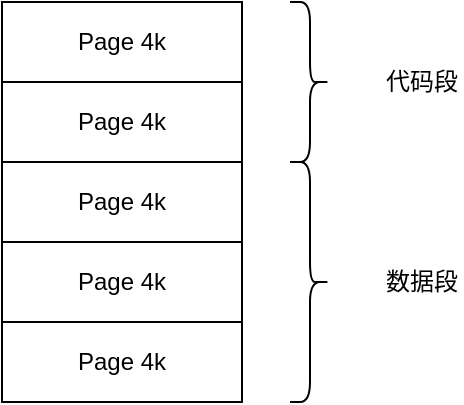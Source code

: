 <mxfile version="14.1.9" type="github">
  <diagram id="6IUKlOMLE9OSGgECm1Cl" name="Page-1">
    <mxGraphModel dx="946" dy="536" grid="1" gridSize="10" guides="0" tooltips="1" connect="1" arrows="1" fold="1" page="1" pageScale="1" pageWidth="827" pageHeight="1169" math="0" shadow="0">
      <root>
        <mxCell id="0" />
        <mxCell id="1" parent="0" />
        <mxCell id="iDDoLLVezc7MzI6JggZh-1" value="" style="shape=table;html=1;whiteSpace=wrap;startSize=0;container=1;collapsible=0;childLayout=tableLayout;" vertex="1" parent="1">
          <mxGeometry x="260" y="470" width="120" height="200" as="geometry" />
        </mxCell>
        <mxCell id="iDDoLLVezc7MzI6JggZh-18" style="shape=partialRectangle;html=1;whiteSpace=wrap;collapsible=0;dropTarget=0;pointerEvents=0;fillColor=none;top=0;left=0;bottom=0;right=0;points=[[0,0.5],[1,0.5]];portConstraint=eastwest;" vertex="1" parent="iDDoLLVezc7MzI6JggZh-1">
          <mxGeometry width="120" height="40" as="geometry" />
        </mxCell>
        <mxCell id="iDDoLLVezc7MzI6JggZh-19" value="Page 4k" style="shape=partialRectangle;html=1;whiteSpace=wrap;connectable=0;fillColor=none;top=0;left=0;bottom=0;right=0;overflow=hidden;" vertex="1" parent="iDDoLLVezc7MzI6JggZh-18">
          <mxGeometry width="120" height="40" as="geometry" />
        </mxCell>
        <mxCell id="iDDoLLVezc7MzI6JggZh-16" style="shape=partialRectangle;html=1;whiteSpace=wrap;collapsible=0;dropTarget=0;pointerEvents=0;fillColor=none;top=0;left=0;bottom=0;right=0;points=[[0,0.5],[1,0.5]];portConstraint=eastwest;" vertex="1" parent="iDDoLLVezc7MzI6JggZh-1">
          <mxGeometry y="40" width="120" height="40" as="geometry" />
        </mxCell>
        <mxCell id="iDDoLLVezc7MzI6JggZh-17" value="&lt;span&gt;Page 4k&lt;/span&gt;" style="shape=partialRectangle;html=1;whiteSpace=wrap;connectable=0;fillColor=none;top=0;left=0;bottom=0;right=0;overflow=hidden;" vertex="1" parent="iDDoLLVezc7MzI6JggZh-16">
          <mxGeometry width="120" height="40" as="geometry" />
        </mxCell>
        <mxCell id="iDDoLLVezc7MzI6JggZh-14" style="shape=partialRectangle;html=1;whiteSpace=wrap;collapsible=0;dropTarget=0;pointerEvents=0;fillColor=none;top=0;left=0;bottom=0;right=0;points=[[0,0.5],[1,0.5]];portConstraint=eastwest;" vertex="1" parent="iDDoLLVezc7MzI6JggZh-1">
          <mxGeometry y="80" width="120" height="40" as="geometry" />
        </mxCell>
        <mxCell id="iDDoLLVezc7MzI6JggZh-15" value="&lt;span&gt;Page 4k&lt;/span&gt;" style="shape=partialRectangle;html=1;whiteSpace=wrap;connectable=0;fillColor=none;top=0;left=0;bottom=0;right=0;overflow=hidden;" vertex="1" parent="iDDoLLVezc7MzI6JggZh-14">
          <mxGeometry width="120" height="40" as="geometry" />
        </mxCell>
        <mxCell id="iDDoLLVezc7MzI6JggZh-2" value="" style="shape=partialRectangle;html=1;whiteSpace=wrap;collapsible=0;dropTarget=0;pointerEvents=0;fillColor=none;top=0;left=0;bottom=0;right=0;points=[[0,0.5],[1,0.5]];portConstraint=eastwest;" vertex="1" parent="iDDoLLVezc7MzI6JggZh-1">
          <mxGeometry y="120" width="120" height="40" as="geometry" />
        </mxCell>
        <mxCell id="iDDoLLVezc7MzI6JggZh-3" value="&lt;span&gt;Page 4k&lt;/span&gt;" style="shape=partialRectangle;html=1;whiteSpace=wrap;connectable=0;fillColor=none;top=0;left=0;bottom=0;right=0;overflow=hidden;" vertex="1" parent="iDDoLLVezc7MzI6JggZh-2">
          <mxGeometry width="120" height="40" as="geometry" />
        </mxCell>
        <mxCell id="iDDoLLVezc7MzI6JggZh-6" value="" style="shape=partialRectangle;html=1;whiteSpace=wrap;collapsible=0;dropTarget=0;pointerEvents=0;fillColor=none;top=0;left=0;bottom=0;right=0;points=[[0,0.5],[1,0.5]];portConstraint=eastwest;" vertex="1" parent="iDDoLLVezc7MzI6JggZh-1">
          <mxGeometry y="160" width="120" height="40" as="geometry" />
        </mxCell>
        <mxCell id="iDDoLLVezc7MzI6JggZh-7" value="&lt;span&gt;Page 4k&lt;/span&gt;" style="shape=partialRectangle;html=1;whiteSpace=wrap;connectable=0;fillColor=none;top=0;left=0;bottom=0;right=0;overflow=hidden;" vertex="1" parent="iDDoLLVezc7MzI6JggZh-6">
          <mxGeometry width="120" height="40" as="geometry" />
        </mxCell>
        <mxCell id="iDDoLLVezc7MzI6JggZh-20" value="" style="shape=curlyBracket;whiteSpace=wrap;html=1;rounded=1;rotation=-180;size=0.5;" vertex="1" parent="1">
          <mxGeometry x="404" y="470" width="20" height="80" as="geometry" />
        </mxCell>
        <mxCell id="iDDoLLVezc7MzI6JggZh-21" value="" style="shape=curlyBracket;whiteSpace=wrap;html=1;rounded=1;rotation=-180;" vertex="1" parent="1">
          <mxGeometry x="404" y="550" width="20" height="120" as="geometry" />
        </mxCell>
        <mxCell id="iDDoLLVezc7MzI6JggZh-26" value="代码段" style="text;html=1;strokeColor=none;fillColor=none;align=center;verticalAlign=middle;whiteSpace=wrap;rounded=0;" vertex="1" parent="1">
          <mxGeometry x="450" y="500" width="40" height="20" as="geometry" />
        </mxCell>
        <mxCell id="iDDoLLVezc7MzI6JggZh-27" value="数据段" style="text;html=1;strokeColor=none;fillColor=none;align=center;verticalAlign=middle;whiteSpace=wrap;rounded=0;" vertex="1" parent="1">
          <mxGeometry x="450" y="600" width="40" height="20" as="geometry" />
        </mxCell>
      </root>
    </mxGraphModel>
  </diagram>
</mxfile>
